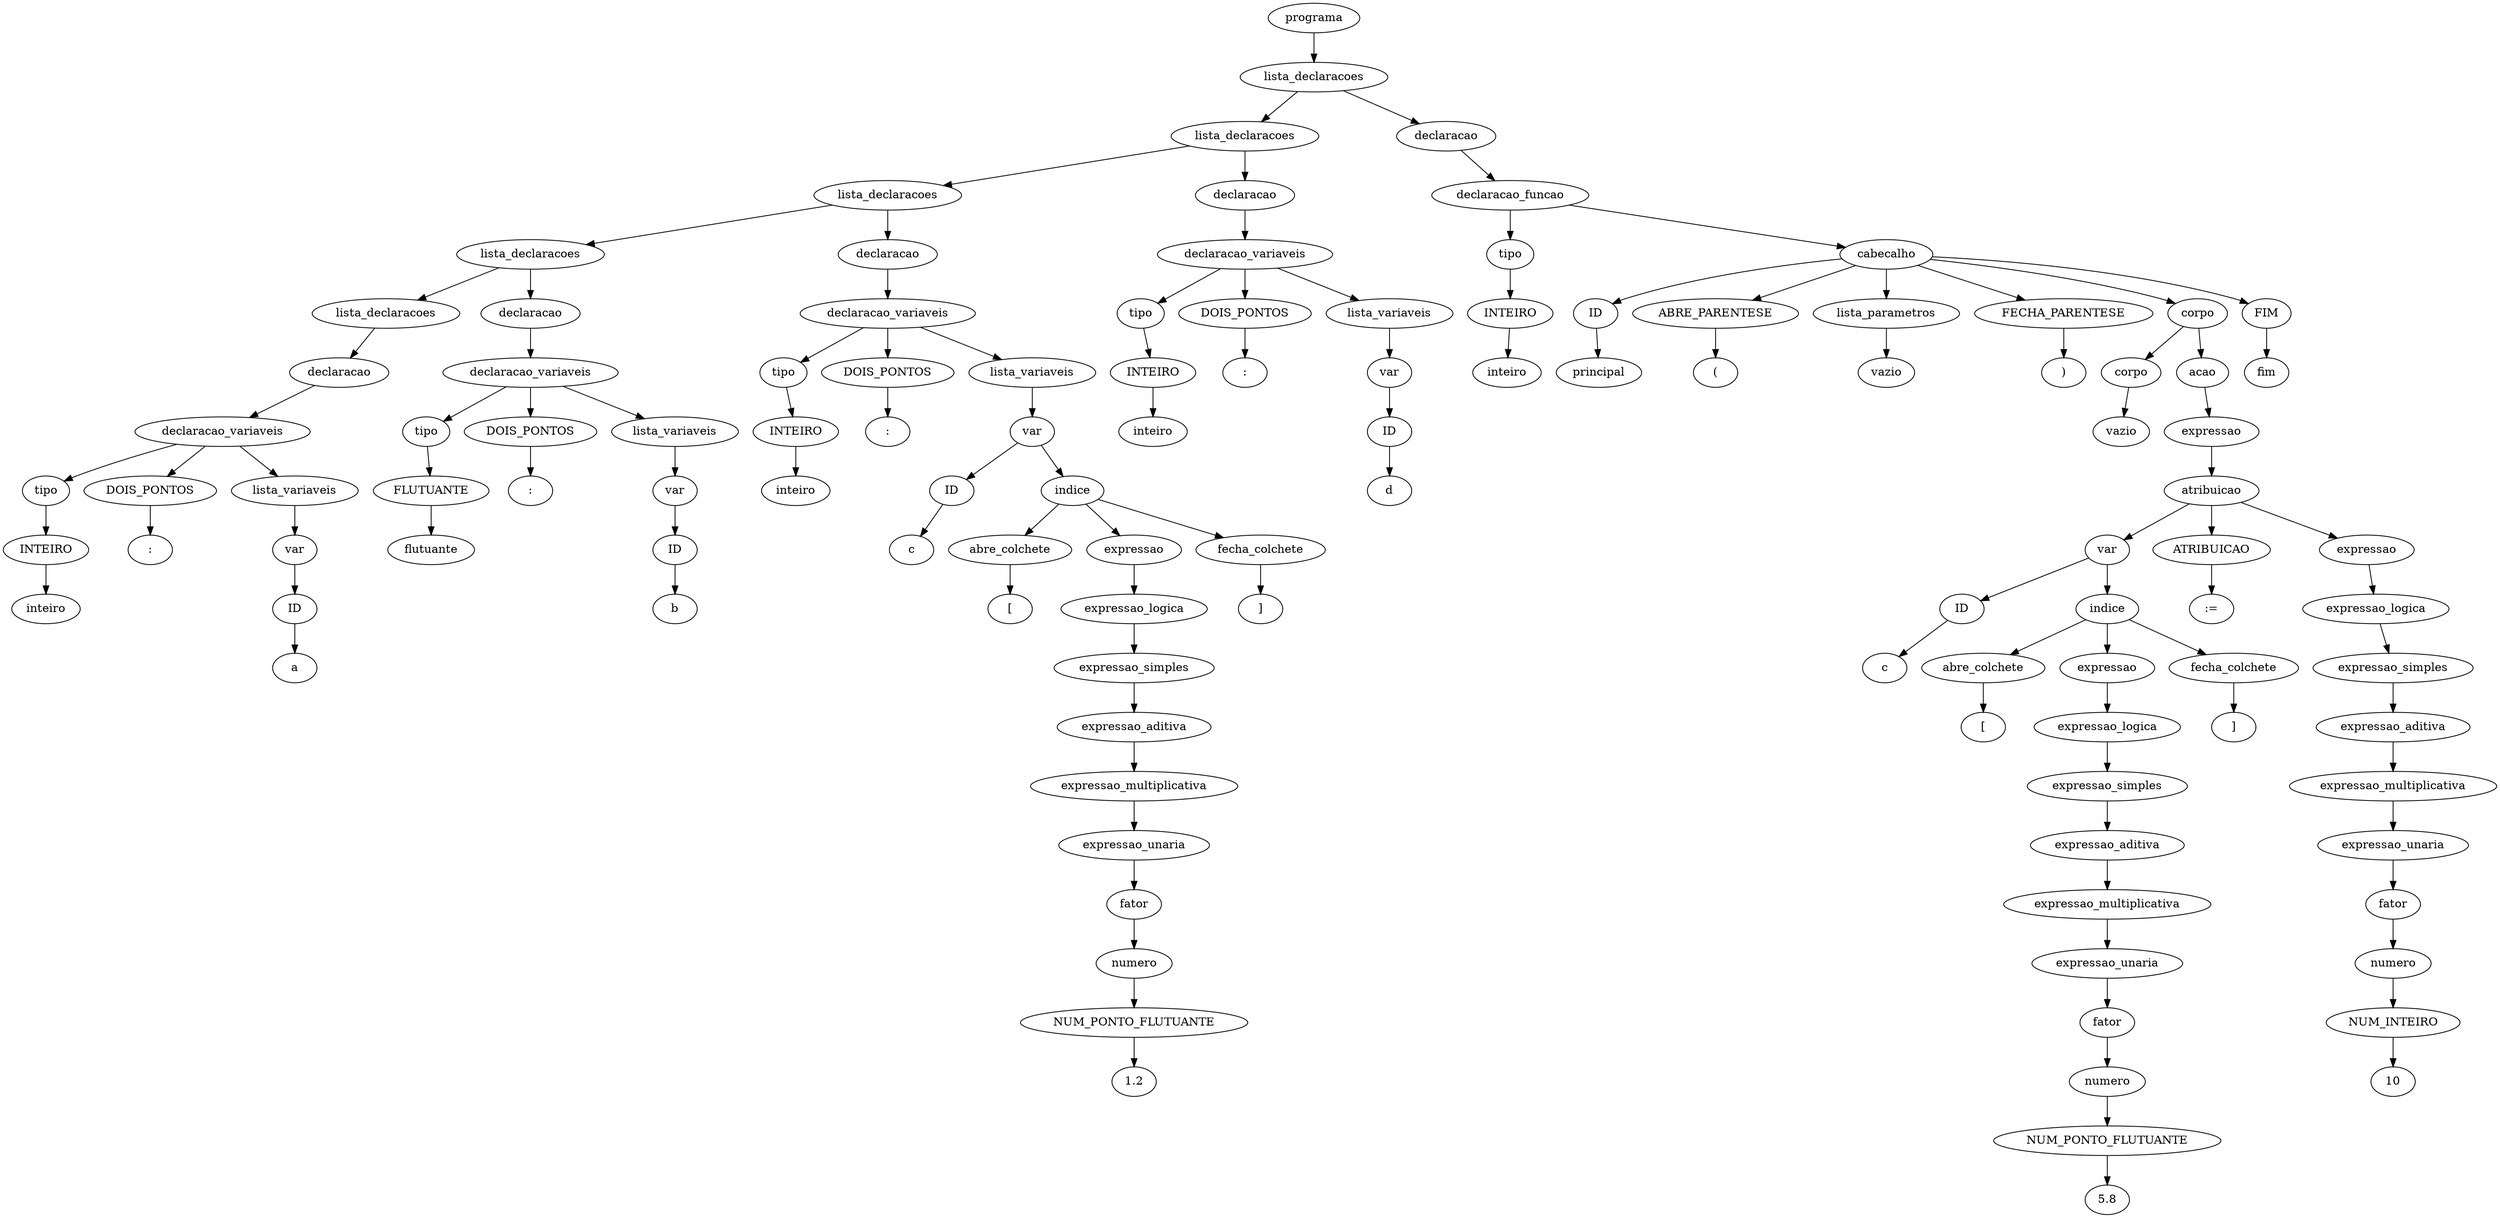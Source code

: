 digraph tree {
    "0x0" [label="programa"];
    "0x1" [label="lista_declaracoes"];
    "0x2" [label="lista_declaracoes"];
    "0x3" [label="lista_declaracoes"];
    "0x4" [label="lista_declaracoes"];
    "0x5" [label="lista_declaracoes"];
    "0x6" [label="declaracao"];
    "0x7" [label="declaracao_variaveis"];
    "0x8" [label="tipo"];
    "0x9" [label="INTEIRO"];
    "0xa" [label="inteiro"];
    "0xb" [label="DOIS_PONTOS"];
    "0xc" [label=":"];
    "0xd" [label="lista_variaveis"];
    "0xe" [label="var"];
    "0xf" [label="ID"];
    "0x10" [label="a"];
    "0x11" [label="declaracao"];
    "0x12" [label="declaracao_variaveis"];
    "0x13" [label="tipo"];
    "0x14" [label="FLUTUANTE"];
    "0x15" [label="flutuante"];
    "0x16" [label="DOIS_PONTOS"];
    "0x17" [label=":"];
    "0x18" [label="lista_variaveis"];
    "0x19" [label="var"];
    "0x1a" [label="ID"];
    "0x1b" [label="b"];
    "0x1c" [label="declaracao"];
    "0x1d" [label="declaracao_variaveis"];
    "0x1e" [label="tipo"];
    "0x1f" [label="INTEIRO"];
    "0x20" [label="inteiro"];
    "0x21" [label="DOIS_PONTOS"];
    "0x22" [label=":"];
    "0x23" [label="lista_variaveis"];
    "0x24" [label="var"];
    "0x25" [label="ID"];
    "0x26" [label="c"];
    "0x27" [label="indice"];
    "0x28" [label="abre_colchete"];
    "0x29" [label="["];
    "0x2a" [label="expressao"];
    "0x2b" [label="expressao_logica"];
    "0x2c" [label="expressao_simples"];
    "0x2d" [label="expressao_aditiva"];
    "0x2e" [label="expressao_multiplicativa"];
    "0x2f" [label="expressao_unaria"];
    "0x30" [label="fator"];
    "0x31" [label="numero"];
    "0x32" [label="NUM_PONTO_FLUTUANTE"];
    "0x33" [label="1.2"];
    "0x34" [label="fecha_colchete"];
    "0x35" [label="]"];
    "0x36" [label="declaracao"];
    "0x37" [label="declaracao_variaveis"];
    "0x38" [label="tipo"];
    "0x39" [label="INTEIRO"];
    "0x3a" [label="inteiro"];
    "0x3b" [label="DOIS_PONTOS"];
    "0x3c" [label=":"];
    "0x3d" [label="lista_variaveis"];
    "0x3e" [label="var"];
    "0x3f" [label="ID"];
    "0x40" [label="d"];
    "0x41" [label="declaracao"];
    "0x42" [label="declaracao_funcao"];
    "0x43" [label="tipo"];
    "0x44" [label="INTEIRO"];
    "0x45" [label="inteiro"];
    "0x46" [label="cabecalho"];
    "0x47" [label="ID"];
    "0x48" [label="principal"];
    "0x49" [label="ABRE_PARENTESE"];
    "0x4a" [label="("];
    "0x4b" [label="lista_parametros"];
    "0x4c" [label="vazio"];
    "0x4d" [label="FECHA_PARENTESE"];
    "0x4e" [label=")"];
    "0x4f" [label="corpo"];
    "0x50" [label="corpo"];
    "0x51" [label="vazio"];
    "0x52" [label="acao"];
    "0x53" [label="expressao"];
    "0x54" [label="atribuicao"];
    "0x55" [label="var"];
    "0x56" [label="ID"];
    "0x57" [label="c"];
    "0x58" [label="indice"];
    "0x59" [label="abre_colchete"];
    "0x5a" [label="["];
    "0x5b" [label="expressao"];
    "0x5c" [label="expressao_logica"];
    "0x5d" [label="expressao_simples"];
    "0x5e" [label="expressao_aditiva"];
    "0x5f" [label="expressao_multiplicativa"];
    "0x60" [label="expressao_unaria"];
    "0x61" [label="fator"];
    "0x62" [label="numero"];
    "0x63" [label="NUM_PONTO_FLUTUANTE"];
    "0x64" [label="5.8"];
    "0x65" [label="fecha_colchete"];
    "0x66" [label="]"];
    "0x67" [label="ATRIBUICAO"];
    "0x68" [label=":="];
    "0x69" [label="expressao"];
    "0x6a" [label="expressao_logica"];
    "0x6b" [label="expressao_simples"];
    "0x6c" [label="expressao_aditiva"];
    "0x6d" [label="expressao_multiplicativa"];
    "0x6e" [label="expressao_unaria"];
    "0x6f" [label="fator"];
    "0x70" [label="numero"];
    "0x71" [label="NUM_INTEIRO"];
    "0x72" [label="10"];
    "0x73" [label="FIM"];
    "0x74" [label="fim"];
    "0x0" -> "0x1";
    "0x1" -> "0x2";
    "0x1" -> "0x41";
    "0x2" -> "0x3";
    "0x2" -> "0x36";
    "0x3" -> "0x4";
    "0x3" -> "0x1c";
    "0x4" -> "0x5";
    "0x4" -> "0x11";
    "0x5" -> "0x6";
    "0x6" -> "0x7";
    "0x7" -> "0x8";
    "0x7" -> "0xb";
    "0x7" -> "0xd";
    "0x8" -> "0x9";
    "0x9" -> "0xa";
    "0xb" -> "0xc";
    "0xd" -> "0xe";
    "0xe" -> "0xf";
    "0xf" -> "0x10";
    "0x11" -> "0x12";
    "0x12" -> "0x13";
    "0x12" -> "0x16";
    "0x12" -> "0x18";
    "0x13" -> "0x14";
    "0x14" -> "0x15";
    "0x16" -> "0x17";
    "0x18" -> "0x19";
    "0x19" -> "0x1a";
    "0x1a" -> "0x1b";
    "0x1c" -> "0x1d";
    "0x1d" -> "0x1e";
    "0x1d" -> "0x21";
    "0x1d" -> "0x23";
    "0x1e" -> "0x1f";
    "0x1f" -> "0x20";
    "0x21" -> "0x22";
    "0x23" -> "0x24";
    "0x24" -> "0x25";
    "0x24" -> "0x27";
    "0x25" -> "0x26";
    "0x27" -> "0x28";
    "0x27" -> "0x2a";
    "0x27" -> "0x34";
    "0x28" -> "0x29";
    "0x2a" -> "0x2b";
    "0x2b" -> "0x2c";
    "0x2c" -> "0x2d";
    "0x2d" -> "0x2e";
    "0x2e" -> "0x2f";
    "0x2f" -> "0x30";
    "0x30" -> "0x31";
    "0x31" -> "0x32";
    "0x32" -> "0x33";
    "0x34" -> "0x35";
    "0x36" -> "0x37";
    "0x37" -> "0x38";
    "0x37" -> "0x3b";
    "0x37" -> "0x3d";
    "0x38" -> "0x39";
    "0x39" -> "0x3a";
    "0x3b" -> "0x3c";
    "0x3d" -> "0x3e";
    "0x3e" -> "0x3f";
    "0x3f" -> "0x40";
    "0x41" -> "0x42";
    "0x42" -> "0x43";
    "0x42" -> "0x46";
    "0x43" -> "0x44";
    "0x44" -> "0x45";
    "0x46" -> "0x47";
    "0x46" -> "0x49";
    "0x46" -> "0x4b";
    "0x46" -> "0x4d";
    "0x46" -> "0x4f";
    "0x46" -> "0x73";
    "0x47" -> "0x48";
    "0x49" -> "0x4a";
    "0x4b" -> "0x4c";
    "0x4d" -> "0x4e";
    "0x4f" -> "0x50";
    "0x4f" -> "0x52";
    "0x50" -> "0x51";
    "0x52" -> "0x53";
    "0x53" -> "0x54";
    "0x54" -> "0x55";
    "0x54" -> "0x67";
    "0x54" -> "0x69";
    "0x55" -> "0x56";
    "0x55" -> "0x58";
    "0x56" -> "0x57";
    "0x58" -> "0x59";
    "0x58" -> "0x5b";
    "0x58" -> "0x65";
    "0x59" -> "0x5a";
    "0x5b" -> "0x5c";
    "0x5c" -> "0x5d";
    "0x5d" -> "0x5e";
    "0x5e" -> "0x5f";
    "0x5f" -> "0x60";
    "0x60" -> "0x61";
    "0x61" -> "0x62";
    "0x62" -> "0x63";
    "0x63" -> "0x64";
    "0x65" -> "0x66";
    "0x67" -> "0x68";
    "0x69" -> "0x6a";
    "0x6a" -> "0x6b";
    "0x6b" -> "0x6c";
    "0x6c" -> "0x6d";
    "0x6d" -> "0x6e";
    "0x6e" -> "0x6f";
    "0x6f" -> "0x70";
    "0x70" -> "0x71";
    "0x71" -> "0x72";
    "0x73" -> "0x74";
}
